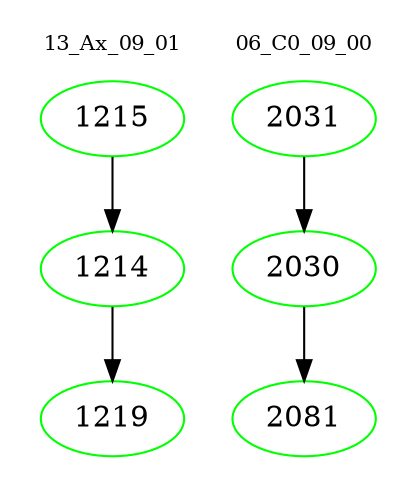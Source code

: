 digraph{
subgraph cluster_0 {
color = white
label = "13_Ax_09_01";
fontsize=10;
T0_1215 [label="1215", color="green"]
T0_1215 -> T0_1214 [color="black"]
T0_1214 [label="1214", color="green"]
T0_1214 -> T0_1219 [color="black"]
T0_1219 [label="1219", color="green"]
}
subgraph cluster_1 {
color = white
label = "06_C0_09_00";
fontsize=10;
T1_2031 [label="2031", color="green"]
T1_2031 -> T1_2030 [color="black"]
T1_2030 [label="2030", color="green"]
T1_2030 -> T1_2081 [color="black"]
T1_2081 [label="2081", color="green"]
}
}
